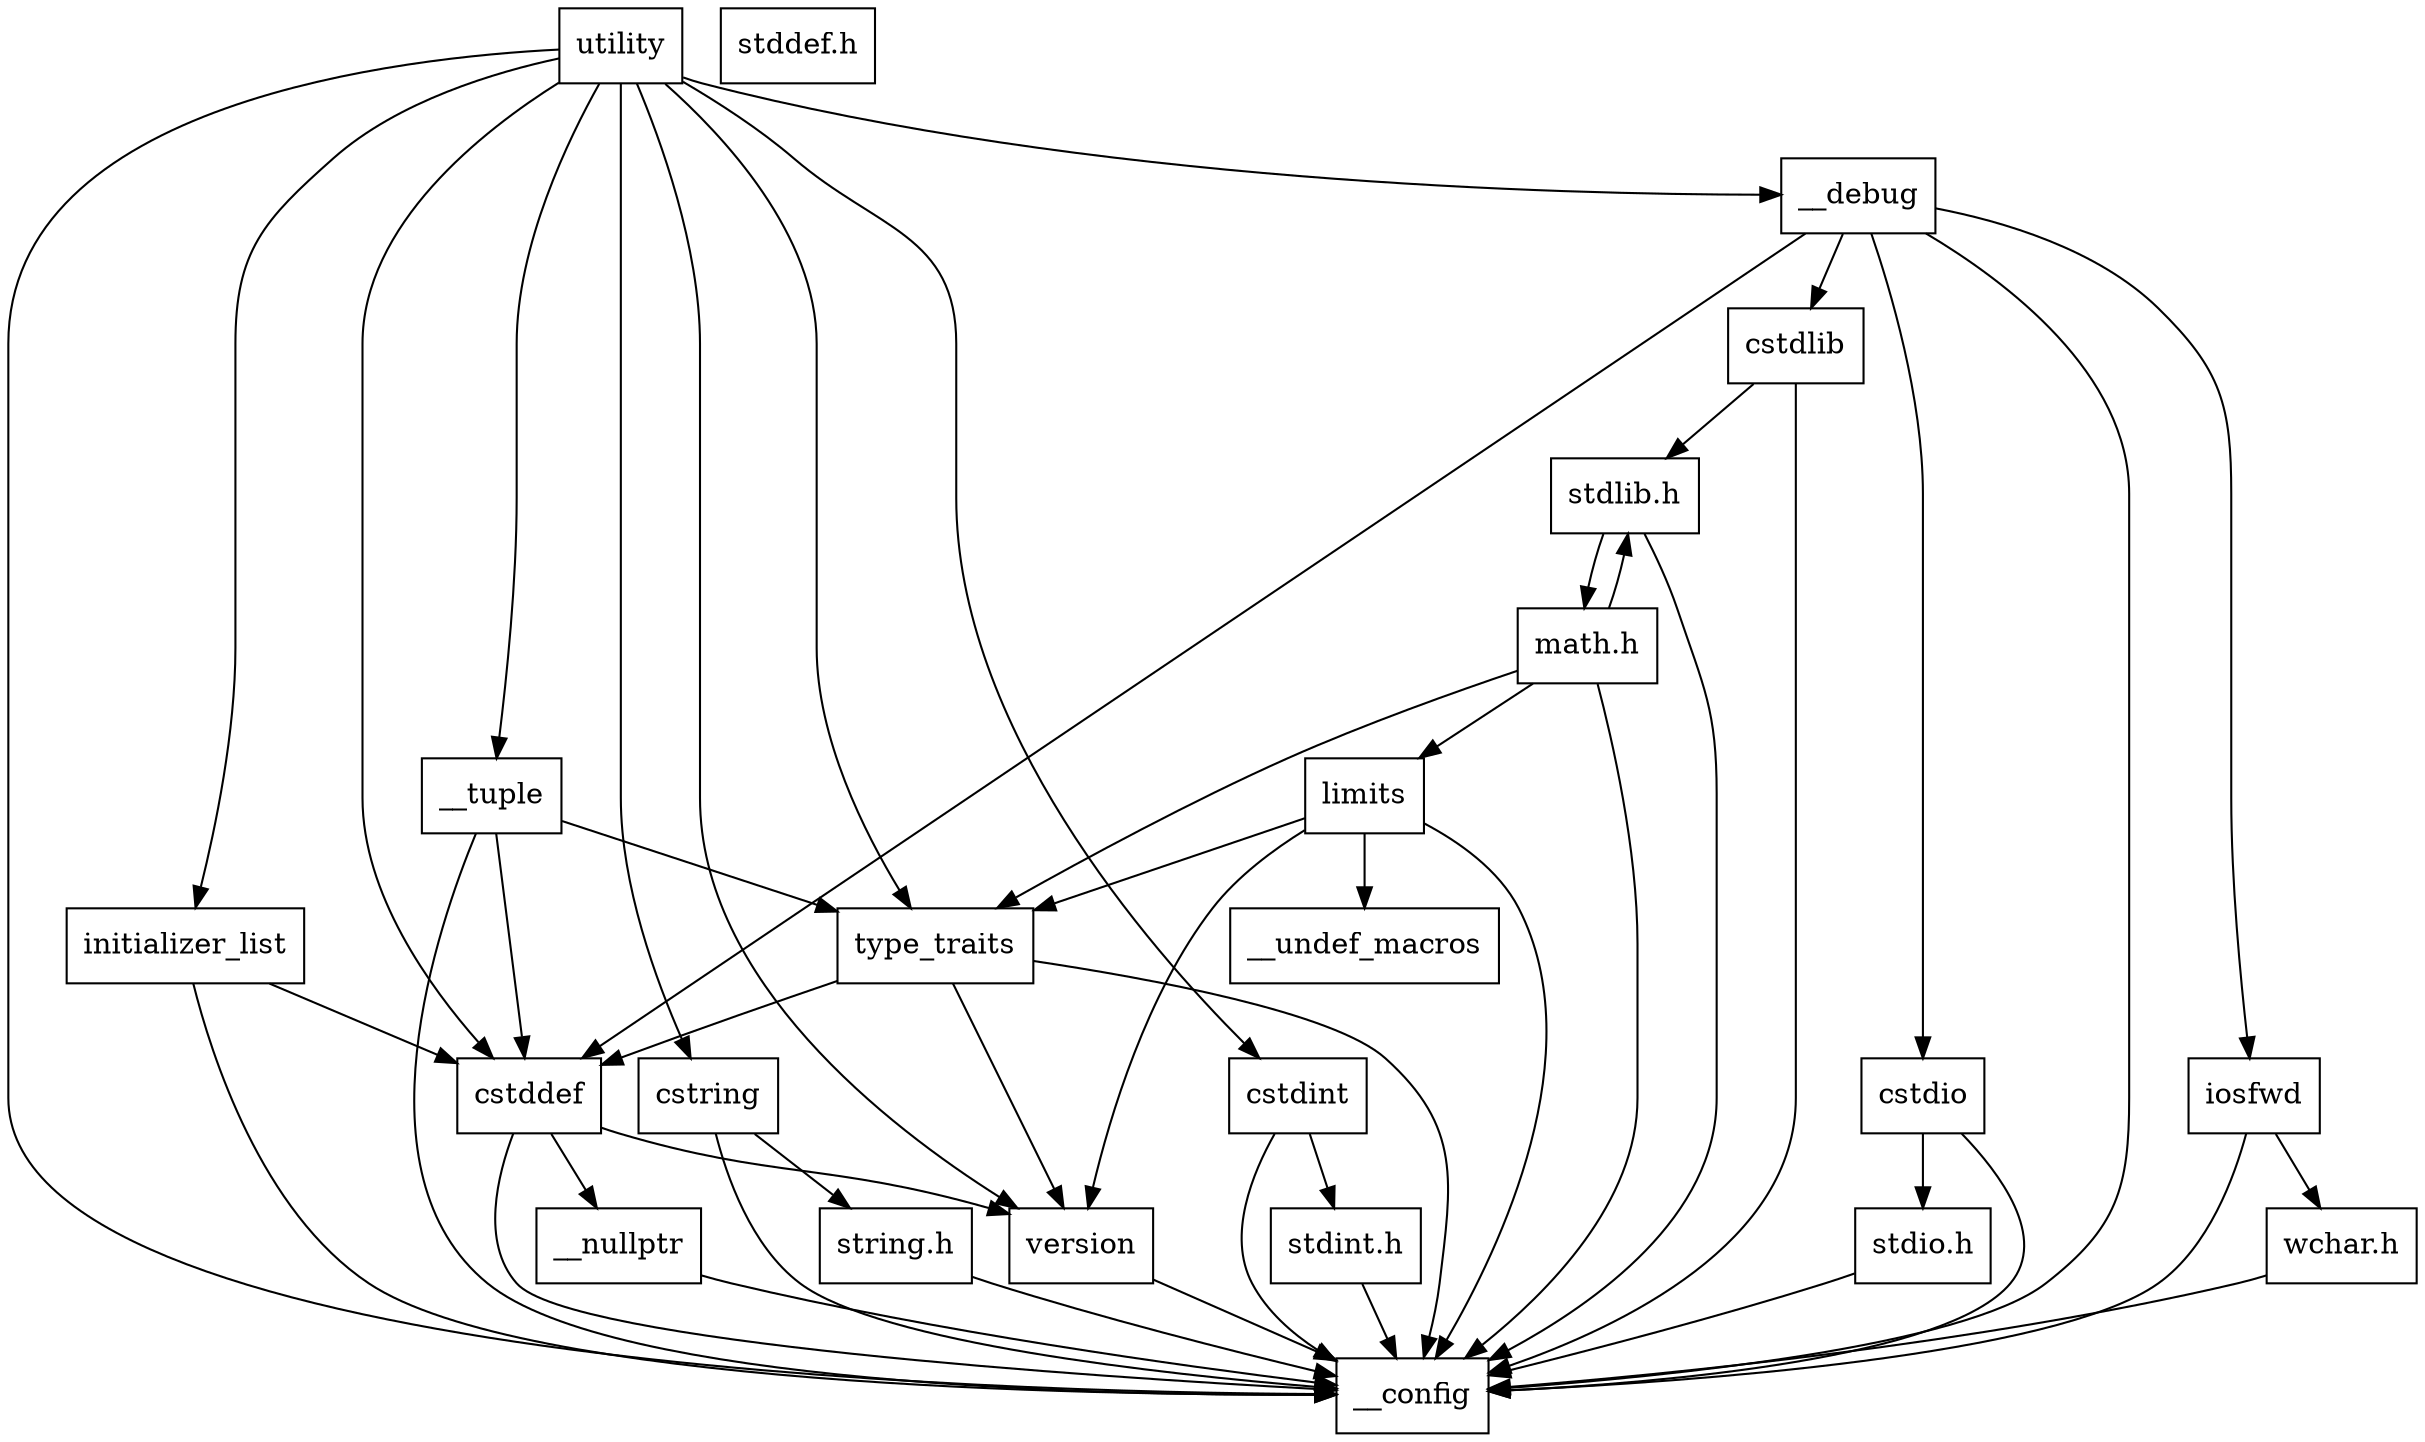 digraph "dependencies" {
  header_1 [ shape="box", label="utility"];
  header_2 [ shape="box", label="__config"];
  header_11 [ shape="box", label="__tuple"];
  header_12 [ shape="box", label="cstddef"];
  header_13 [ shape="box", label="version"];
  header_16 [ shape="box", label="__nullptr"];
  header_17 [ shape="box", label="type_traits"];
  header_18 [ shape="box", label="initializer_list"];
  header_19 [ shape="box", label="cstring"];
  header_20 [ shape="box", label="string.h"];
  header_23 [ shape="box", label="stddef.h"];
  header_27 [ shape="box", label="cstdint"];
  header_28 [ shape="box", label="stdint.h"];
  header_36 [ shape="box", label="__debug"];
  header_37 [ shape="box", label="iosfwd"];
  header_38 [ shape="box", label="wchar.h"];
  header_48 [ shape="box", label="cstdlib"];
  header_49 [ shape="box", label="stdlib.h"];
  header_74 [ shape="box", label="math.h"];
  header_86 [ shape="box", label="limits"];
  header_87 [ shape="box", label="__undef_macros"];
  header_88 [ shape="box", label="cstdio"];
  header_89 [ shape="box", label="stdio.h"];
  header_12 -> header_2;
  header_12 -> header_13;
  header_12 -> header_16;
  header_1 -> header_2;
  header_1 -> header_11;
  header_1 -> header_17;
  header_1 -> header_18;
  header_1 -> header_12;
  header_1 -> header_19;
  header_1 -> header_27;
  header_1 -> header_13;
  header_1 -> header_36;
  header_48 -> header_2;
  header_48 -> header_49;
  header_37 -> header_2;
  header_37 -> header_38;
  header_16 -> header_2;
  header_13 -> header_2;
  header_19 -> header_2;
  header_19 -> header_20;
  header_89 -> header_2;
  header_49 -> header_2;
  header_49 -> header_74;
  header_36 -> header_2;
  header_36 -> header_37;
  header_36 -> header_48;
  header_36 -> header_88;
  header_36 -> header_12;
  header_27 -> header_2;
  header_27 -> header_28;
  header_28 -> header_2;
  header_38 -> header_2;
  header_74 -> header_2;
  header_74 -> header_49;
  header_74 -> header_17;
  header_74 -> header_86;
  header_11 -> header_2;
  header_11 -> header_12;
  header_11 -> header_17;
  header_20 -> header_2;
  header_17 -> header_2;
  header_17 -> header_12;
  header_17 -> header_13;
  header_88 -> header_2;
  header_88 -> header_89;
  header_86 -> header_2;
  header_86 -> header_17;
  header_86 -> header_87;
  header_86 -> header_13;
  header_18 -> header_2;
  header_18 -> header_12;
}